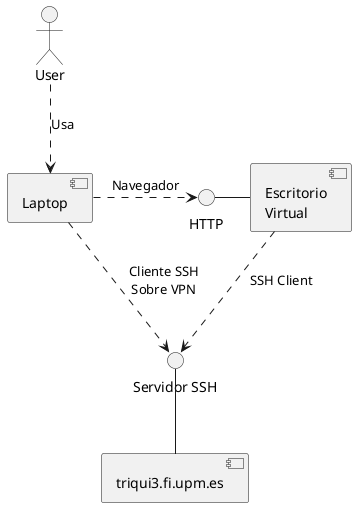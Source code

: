 @startuml

skinparam backgroundColor transparent

actor "User" as user
component "Laptop" as laptop

interface "HTTP" as http
component "Escritorio\nVirtual" as virtual
http - virtual

interface "Servidor SSH" as sshd
component "triqui3.fi.upm.es" as triqui
sshd -- triqui

user ..> laptop: Usa

laptop ..> sshd: Cliente SSH\nSobre VPN
laptop .> http: Navegador

virtual ..> sshd: SSH Client

@enduml
